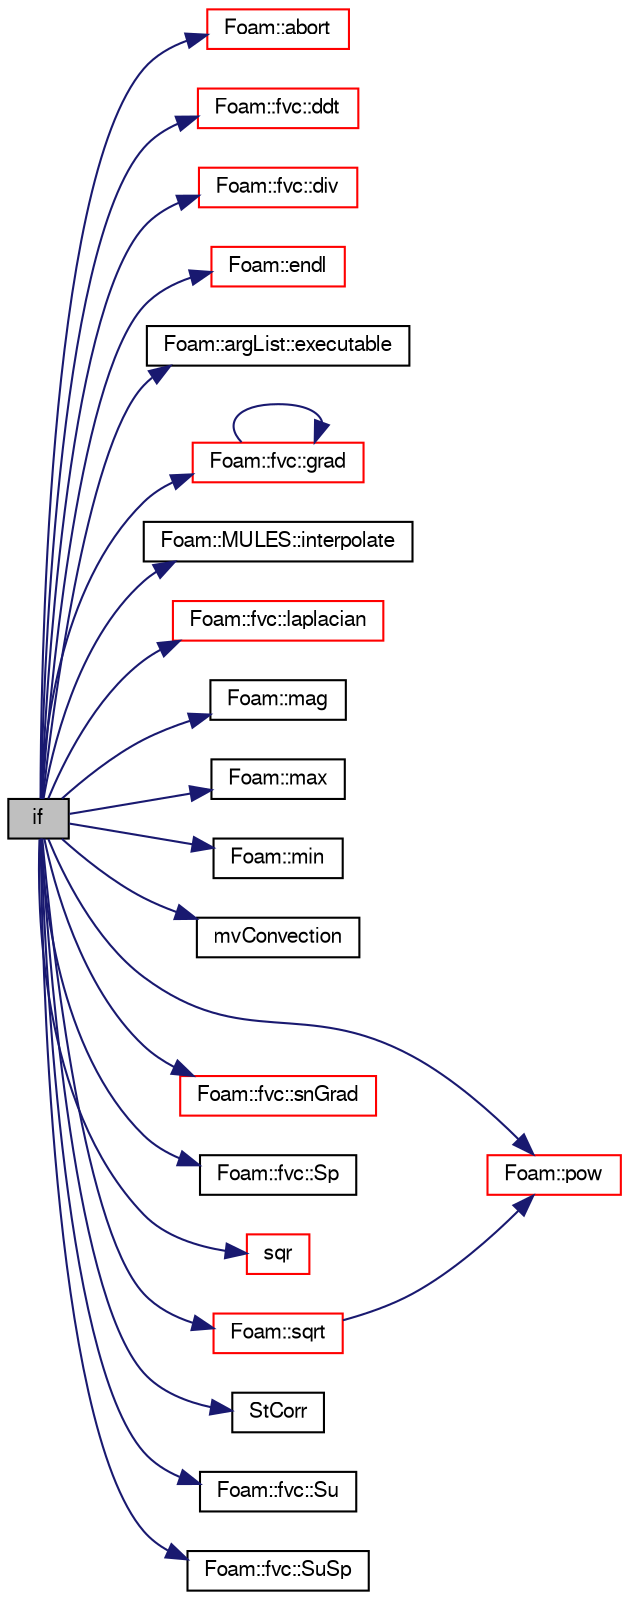 digraph "if"
{
  bgcolor="transparent";
  edge [fontname="FreeSans",fontsize="10",labelfontname="FreeSans",labelfontsize="10"];
  node [fontname="FreeSans",fontsize="10",shape=record];
  rankdir="LR";
  Node0 [label="if",height=0.2,width=0.4,color="black", fillcolor="grey75", style="filled", fontcolor="black"];
  Node0 -> Node1 [color="midnightblue",fontsize="10",style="solid",fontname="FreeSans"];
  Node1 [label="Foam::abort",height=0.2,width=0.4,color="red",URL="$a21124.html#a447107a607d03e417307c203fa5fb44b"];
  Node0 -> Node44 [color="midnightblue",fontsize="10",style="solid",fontname="FreeSans"];
  Node44 [label="Foam::fvc::ddt",height=0.2,width=0.4,color="red",URL="$a21134.html#a5dc871206ab86042756c8ccfdc5797ad"];
  Node0 -> Node62 [color="midnightblue",fontsize="10",style="solid",fontname="FreeSans"];
  Node62 [label="Foam::fvc::div",height=0.2,width=0.4,color="red",URL="$a21134.html#a585533948ad80abfe589d920c641f251"];
  Node0 -> Node18 [color="midnightblue",fontsize="10",style="solid",fontname="FreeSans"];
  Node18 [label="Foam::endl",height=0.2,width=0.4,color="red",URL="$a21124.html#a2db8fe02a0d3909e9351bb4275b23ce4",tooltip="Add newline and flush stream. "];
  Node0 -> Node303 [color="midnightblue",fontsize="10",style="solid",fontname="FreeSans"];
  Node303 [label="Foam::argList::executable",height=0.2,width=0.4,color="black",URL="$a26662.html#a765dc84fb62a292b0dee3034a510b14e",tooltip="Name of executable without the path. "];
  Node0 -> Node304 [color="midnightblue",fontsize="10",style="solid",fontname="FreeSans"];
  Node304 [label="Foam::fvc::grad",height=0.2,width=0.4,color="red",URL="$a21134.html#a7c00ec90ecc15ed3005255e42c52827a"];
  Node304 -> Node304 [color="midnightblue",fontsize="10",style="solid",fontname="FreeSans"];
  Node0 -> Node306 [color="midnightblue",fontsize="10",style="solid",fontname="FreeSans"];
  Node306 [label="Foam::MULES::interpolate",height=0.2,width=0.4,color="black",URL="$a21136.html#a4d62f21551985d814104861e7c1d9b4f"];
  Node0 -> Node307 [color="midnightblue",fontsize="10",style="solid",fontname="FreeSans"];
  Node307 [label="Foam::fvc::laplacian",height=0.2,width=0.4,color="red",URL="$a21134.html#ac75bff389d0405149b204b0d7ac214cd"];
  Node0 -> Node80 [color="midnightblue",fontsize="10",style="solid",fontname="FreeSans"];
  Node80 [label="Foam::mag",height=0.2,width=0.4,color="black",URL="$a21124.html#a929da2a3fdcf3dacbbe0487d3a330dae"];
  Node0 -> Node210 [color="midnightblue",fontsize="10",style="solid",fontname="FreeSans"];
  Node210 [label="Foam::max",height=0.2,width=0.4,color="black",URL="$a21124.html#ac993e906cf2774ae77e666bc24e81733"];
  Node0 -> Node211 [color="midnightblue",fontsize="10",style="solid",fontname="FreeSans"];
  Node211 [label="Foam::min",height=0.2,width=0.4,color="black",URL="$a21124.html#a253e112ad2d56d96230ff39ea7f442dc"];
  Node0 -> Node309 [color="midnightblue",fontsize="10",style="solid",fontname="FreeSans"];
  Node309 [label="mvConvection",height=0.2,width=0.4,color="black",URL="$a38354.html#a84fc7dca956e45f7b7be6156da843a2f"];
  Node0 -> Node132 [color="midnightblue",fontsize="10",style="solid",fontname="FreeSans"];
  Node132 [label="Foam::pow",height=0.2,width=0.4,color="red",URL="$a21124.html#a7500c8e9d27a442adc75e287de074c7c"];
  Node0 -> Node310 [color="midnightblue",fontsize="10",style="solid",fontname="FreeSans"];
  Node310 [label="Foam::fvc::snGrad",height=0.2,width=0.4,color="red",URL="$a21134.html#a15da734ee906cb52cf17937ab84c41a0"];
  Node0 -> Node302 [color="midnightblue",fontsize="10",style="solid",fontname="FreeSans"];
  Node302 [label="Foam::fvc::Sp",height=0.2,width=0.4,color="black",URL="$a21134.html#acb372005d973de14c63c97ba57a82d99"];
  Node0 -> Node312 [color="midnightblue",fontsize="10",style="solid",fontname="FreeSans"];
  Node312 [label="sqr",height=0.2,width=0.4,color="red",URL="$a12539.html#a557bbac590ed5ce51116be69fe4faa96"];
  Node0 -> Node314 [color="midnightblue",fontsize="10",style="solid",fontname="FreeSans"];
  Node314 [label="Foam::sqrt",height=0.2,width=0.4,color="red",URL="$a21124.html#a8616bd62eebf2342a80222fecb1bda71"];
  Node314 -> Node132 [color="midnightblue",fontsize="10",style="solid",fontname="FreeSans"];
  Node0 -> Node315 [color="midnightblue",fontsize="10",style="solid",fontname="FreeSans"];
  Node315 [label="StCorr",height=0.2,width=0.4,color="black",URL="$a01082.html#a2345b7d151d438a7923445f8b895881a"];
  Node0 -> Node316 [color="midnightblue",fontsize="10",style="solid",fontname="FreeSans"];
  Node316 [label="Foam::fvc::Su",height=0.2,width=0.4,color="black",URL="$a21134.html#ac92e296062b7b025a96b82351c1d9b89"];
  Node0 -> Node317 [color="midnightblue",fontsize="10",style="solid",fontname="FreeSans"];
  Node317 [label="Foam::fvc::SuSp",height=0.2,width=0.4,color="black",URL="$a21134.html#ab90ec00e4d3f6f35b5b619f517d624f2"];
}
